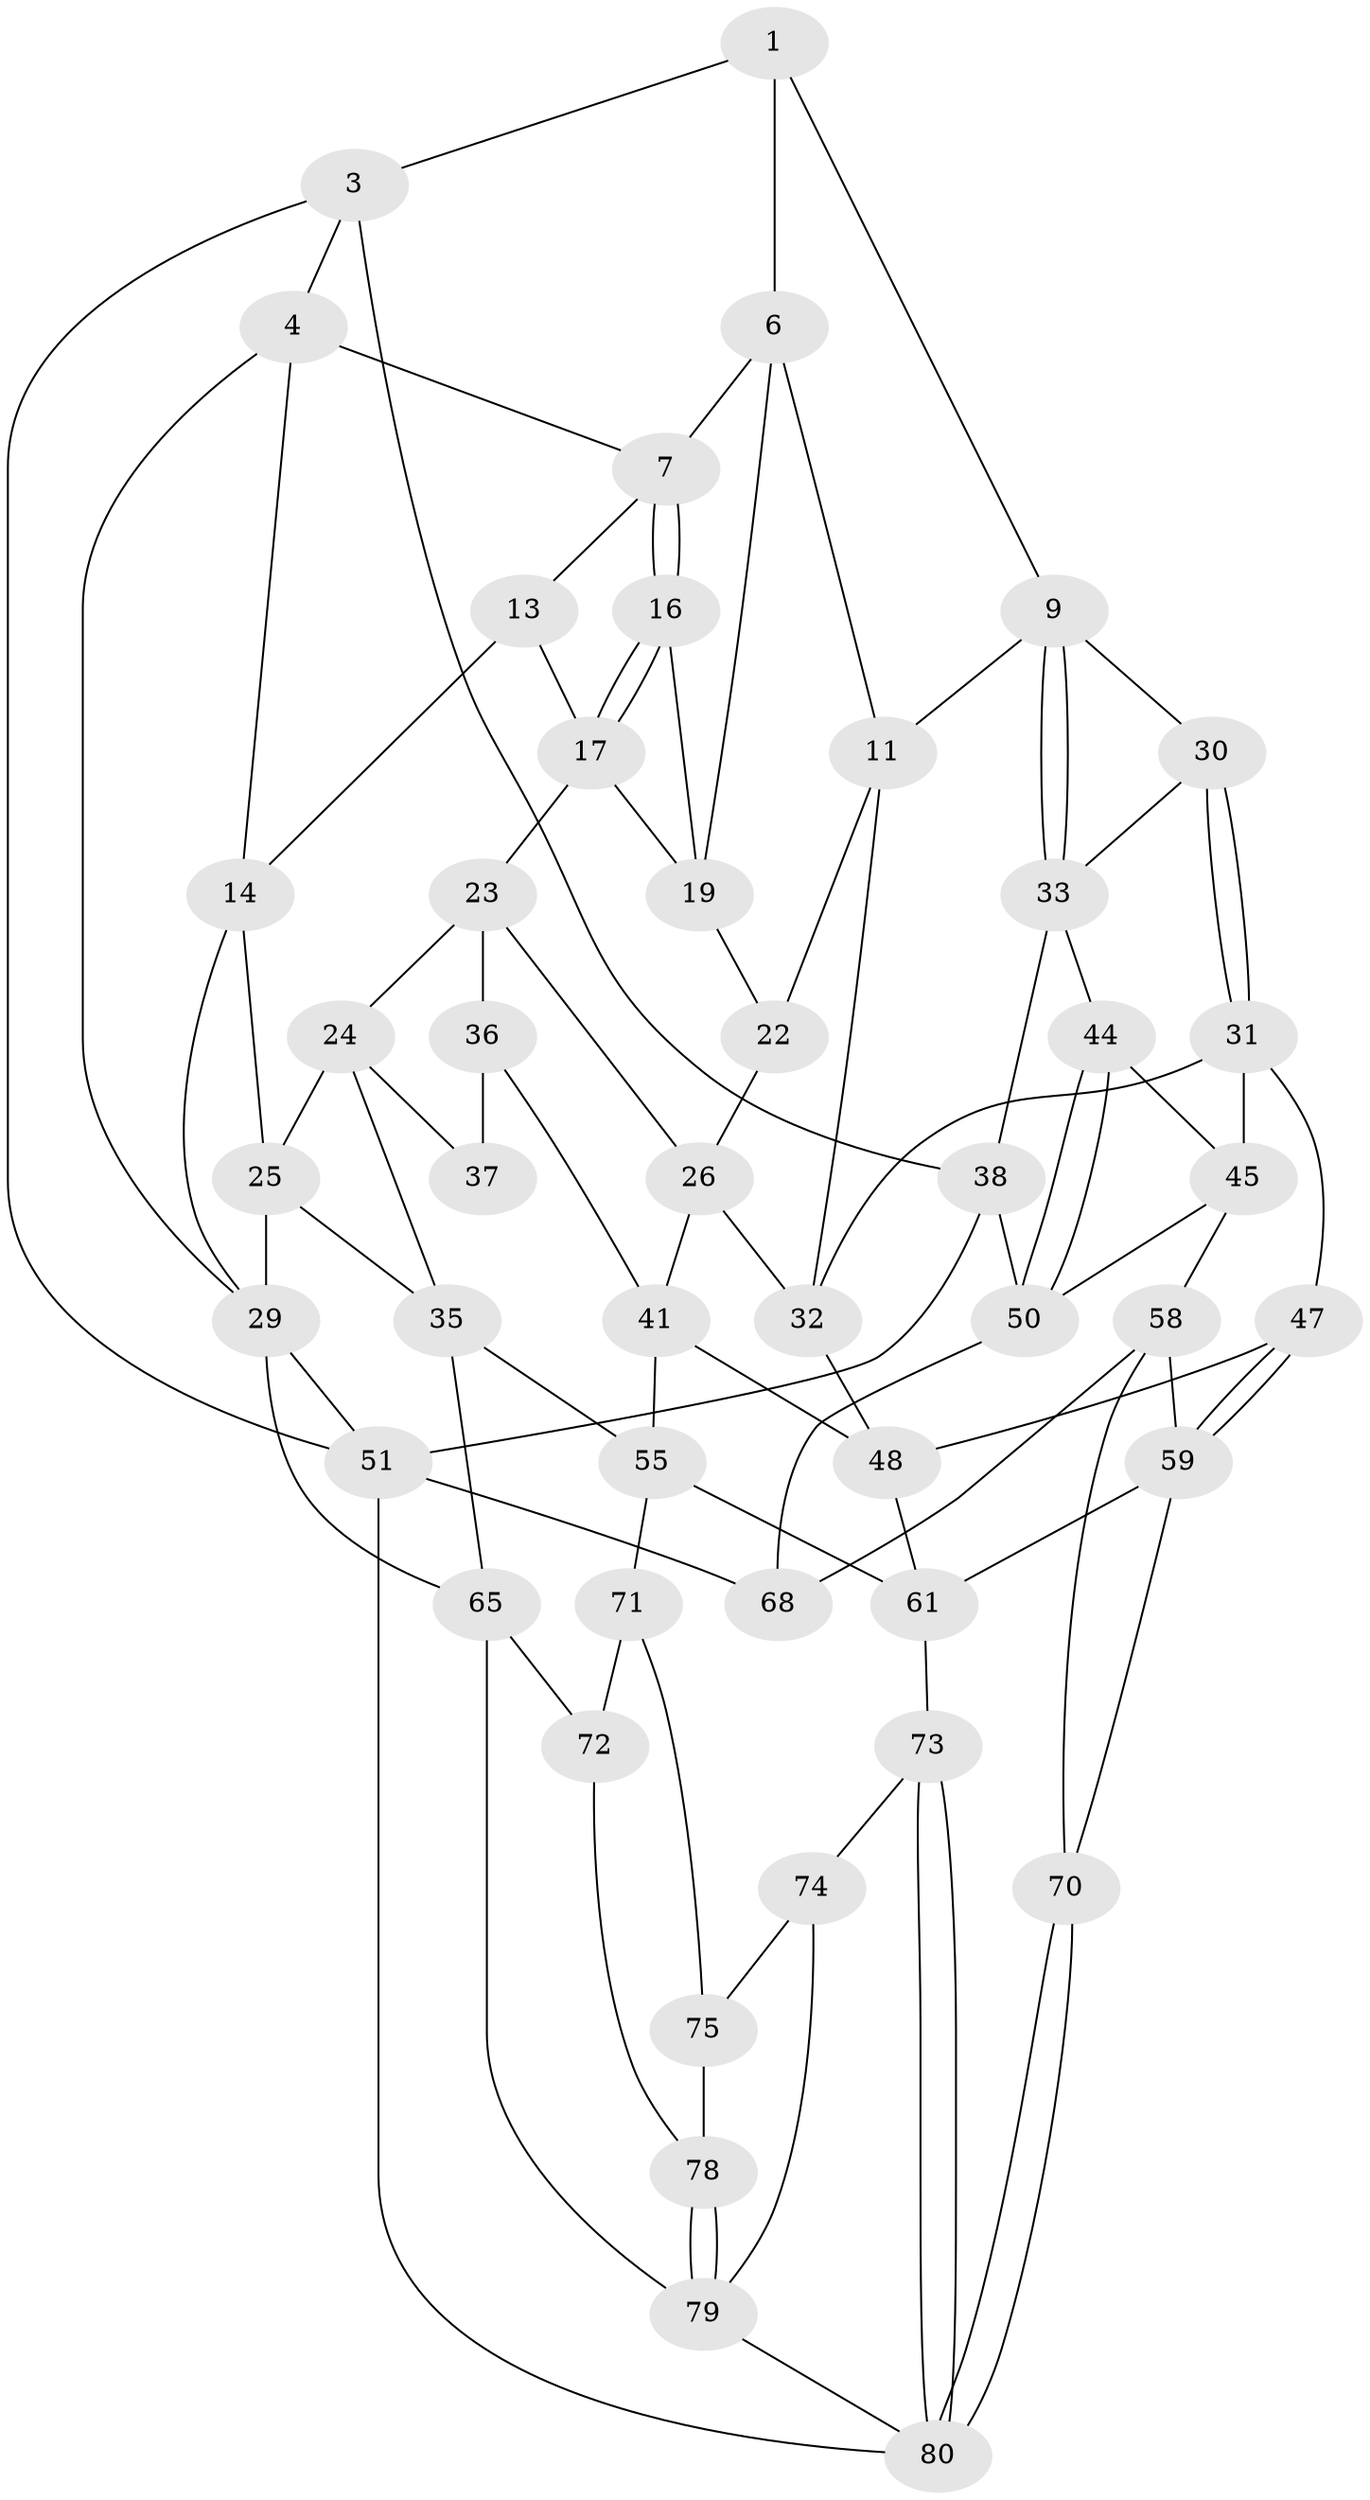 // original degree distribution, {3: 0.023809523809523808, 5: 0.5476190476190477, 6: 0.20238095238095238, 4: 0.2261904761904762}
// Generated by graph-tools (version 1.1) at 2025/42/03/06/25 10:42:32]
// undirected, 48 vertices, 97 edges
graph export_dot {
graph [start="1"]
  node [color=gray90,style=filled];
  1 [pos="+0.7570438642054815+0",super="+2"];
  3 [pos="+1+0"];
  4 [pos="+0+0",super="+5"];
  6 [pos="+0.6013978181537559+0.035922309126599376",super="+12"];
  7 [pos="+0.41203273844354604+0.05578020402199429",super="+8"];
  9 [pos="+0.7430300493068018+0.20516245351586146",super="+10"];
  11 [pos="+0.6216607990086513+0.2053515968144844",super="+21"];
  13 [pos="+0.23491118531762617+0"];
  14 [pos="+0.11839041687969983+0.1614139863307764",super="+15"];
  16 [pos="+0.42550901228321164+0.09538558354701906"];
  17 [pos="+0.3791599640761851+0.20520040049100438",super="+18"];
  19 [pos="+0.5568131183626627+0.1605674225929382",super="+20"];
  22 [pos="+0.4746380854373412+0.33908500979025763"];
  23 [pos="+0.27201426192705597+0.27761092276384747",super="+27"];
  24 [pos="+0.22326064803812773+0.2665271152406162",super="+34"];
  25 [pos="+0.16091096570065302+0.21597148317971554",super="+28"];
  26 [pos="+0.41177056088574615+0.36355221424217266",super="+40"];
  29 [pos="+0+0.49532102440442677",super="+67"];
  30 [pos="+0.6588384496555614+0.39592258241832423"];
  31 [pos="+0.6463531743111427+0.41767083953017703",super="+46"];
  32 [pos="+0.5162141336021889+0.3678090368730197",super="+43"];
  33 [pos="+0.8229816788140955+0.3576556195517248",super="+39"];
  35 [pos="+0.05652334361193976+0.528640456700603",super="+56"];
  36 [pos="+0.29339533686875835+0.3305488696472992",super="+42"];
  37 [pos="+0.2141876669164931+0.4600184862900185"];
  38 [pos="+1+0.09297403767940587",super="+49"];
  41 [pos="+0.34723472397907357+0.48944406395308704",super="+54"];
  44 [pos="+0.8693676183185063+0.43097939607318747"];
  45 [pos="+0.7433849351674797+0.4838863330986771",super="+57"];
  47 [pos="+0.5856145466581373+0.5485035121749425"];
  48 [pos="+0.5098617742457098+0.5334423668683531",super="+53"];
  50 [pos="+0.9544172742669431+0.6019914728071115",super="+60"];
  51 [pos="+1+1",super="+52"];
  55 [pos="+0.3222905189584212+0.5550770052834324",super="+62"];
  58 [pos="+0.6624122038535221+0.6547448900067255",super="+69"];
  59 [pos="+0.6481014074544034+0.6588028297087908",super="+63"];
  61 [pos="+0.42721136406001997+0.6948374485149559",super="+64"];
  65 [pos="+0.1806400293651913+0.6767302833335224",super="+66"];
  68 [pos="+0.8631405643356415+0.8458538500294418"];
  70 [pos="+0.6949754049842581+0.9338679696912668"];
  71 [pos="+0.32385247463017813+0.7239157309067733",super="+76"];
  72 [pos="+0.19234193577215747+0.6869835489176095",super="+77"];
  73 [pos="+0.47053596610293413+0.8041778525851773"];
  74 [pos="+0.4262767383474081+0.8402145503880804",super="+82"];
  75 [pos="+0.3462027571036061+0.8389543124181957",super="+81"];
  78 [pos="+0.19471741854242236+1"];
  79 [pos="+0.12141478356373106+1",super="+84"];
  80 [pos="+0.6329458281171509+1",super="+83"];
  1 -- 6;
  1 -- 3;
  1 -- 9;
  3 -- 4;
  3 -- 38;
  3 -- 51;
  4 -- 29;
  4 -- 14;
  4 -- 7;
  6 -- 7;
  6 -- 19;
  6 -- 11;
  7 -- 16;
  7 -- 16;
  7 -- 13;
  9 -- 33;
  9 -- 33;
  9 -- 11;
  9 -- 30;
  11 -- 32;
  11 -- 22;
  13 -- 14;
  13 -- 17;
  14 -- 25;
  14 -- 29;
  16 -- 17;
  16 -- 17;
  16 -- 19;
  17 -- 23;
  17 -- 19;
  19 -- 22;
  22 -- 26;
  23 -- 24;
  23 -- 26;
  23 -- 36;
  24 -- 25;
  24 -- 35;
  24 -- 37;
  25 -- 35;
  25 -- 29;
  26 -- 41;
  26 -- 32;
  29 -- 51;
  29 -- 65;
  30 -- 31;
  30 -- 31;
  30 -- 33;
  31 -- 32;
  31 -- 47;
  31 -- 45;
  32 -- 48;
  33 -- 44;
  33 -- 38;
  35 -- 65;
  35 -- 55;
  36 -- 37 [weight=2];
  36 -- 41;
  38 -- 50;
  38 -- 51;
  41 -- 48;
  41 -- 55;
  44 -- 45;
  44 -- 50;
  44 -- 50;
  45 -- 58;
  45 -- 50;
  47 -- 48;
  47 -- 59;
  47 -- 59;
  48 -- 61;
  50 -- 68;
  51 -- 80;
  51 -- 68;
  55 -- 61;
  55 -- 71;
  58 -- 59;
  58 -- 68;
  58 -- 70;
  59 -- 61;
  59 -- 70;
  61 -- 73;
  65 -- 72;
  65 -- 79;
  70 -- 80;
  70 -- 80;
  71 -- 72 [weight=2];
  71 -- 75;
  72 -- 78;
  73 -- 74;
  73 -- 80;
  73 -- 80;
  74 -- 75 [weight=2];
  74 -- 79;
  75 -- 78;
  78 -- 79;
  78 -- 79;
  79 -- 80;
}

